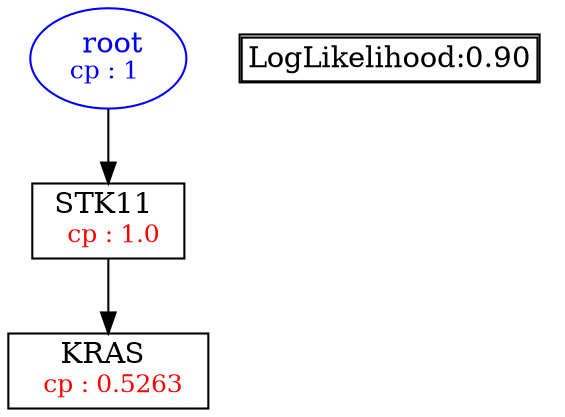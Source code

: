 digraph tree {
    "root" [label=<<font color='Blue'> root</font><br/><font color='Blue' POINT-SIZE='12'>cp : 1 </font>>, shape=oval, color=Blue];
    "S1" [label =<STK11 <br/> <font color='Red' POINT-SIZE='12'> cp : 1.0 </font>>, shape=box];
    "S2" [label =<KRAS <br/> <font color='Red' POINT-SIZE='12'> cp : 0.5263 </font>>, shape=box];
    "root" -> "S1";
    "S1" -> "S2";

    node[shape=plaintext]
    fontsize="10"
    struct1 [label=
    <<TABLE BORDER="1" CELLBORDER="1" CELLSPACING="0" >
    <TR><TD ALIGN="LEFT">LogLikelihood:0.90</TD></TR>
    </TABLE>>];

}
